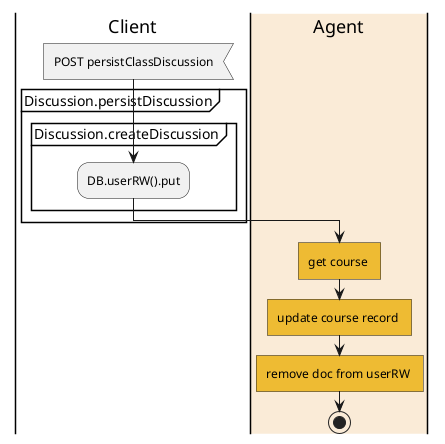 @startuml

|Client|

:POST persistClassDiscussion<

partition Discussion.persistDiscussion {

  partition Discussion.createDiscussion {
      :DB.userRW().put;
  }
}

|#AntiqueWhite|Agent|
 #eebb33:get course ]
 #eebb33:update course record ]
 #eebb33:remove doc from userRW ]
stop

@enduml



[<note>Discussion]

[<receiver>POST persistClassDiscussion]->[<start>s]
[s]->[Discussion.persistDiscussion|
  [<start>s]->[Discussion.createDiscussion|
    [<start>s]->[DB.userRW().put]
    [DB.userRW().put]->[<end>e]
  ]
  [Discussion.createDiscussion]->[<end>e]
]
[Discussion.persistDiscussion]->[<end>e]

